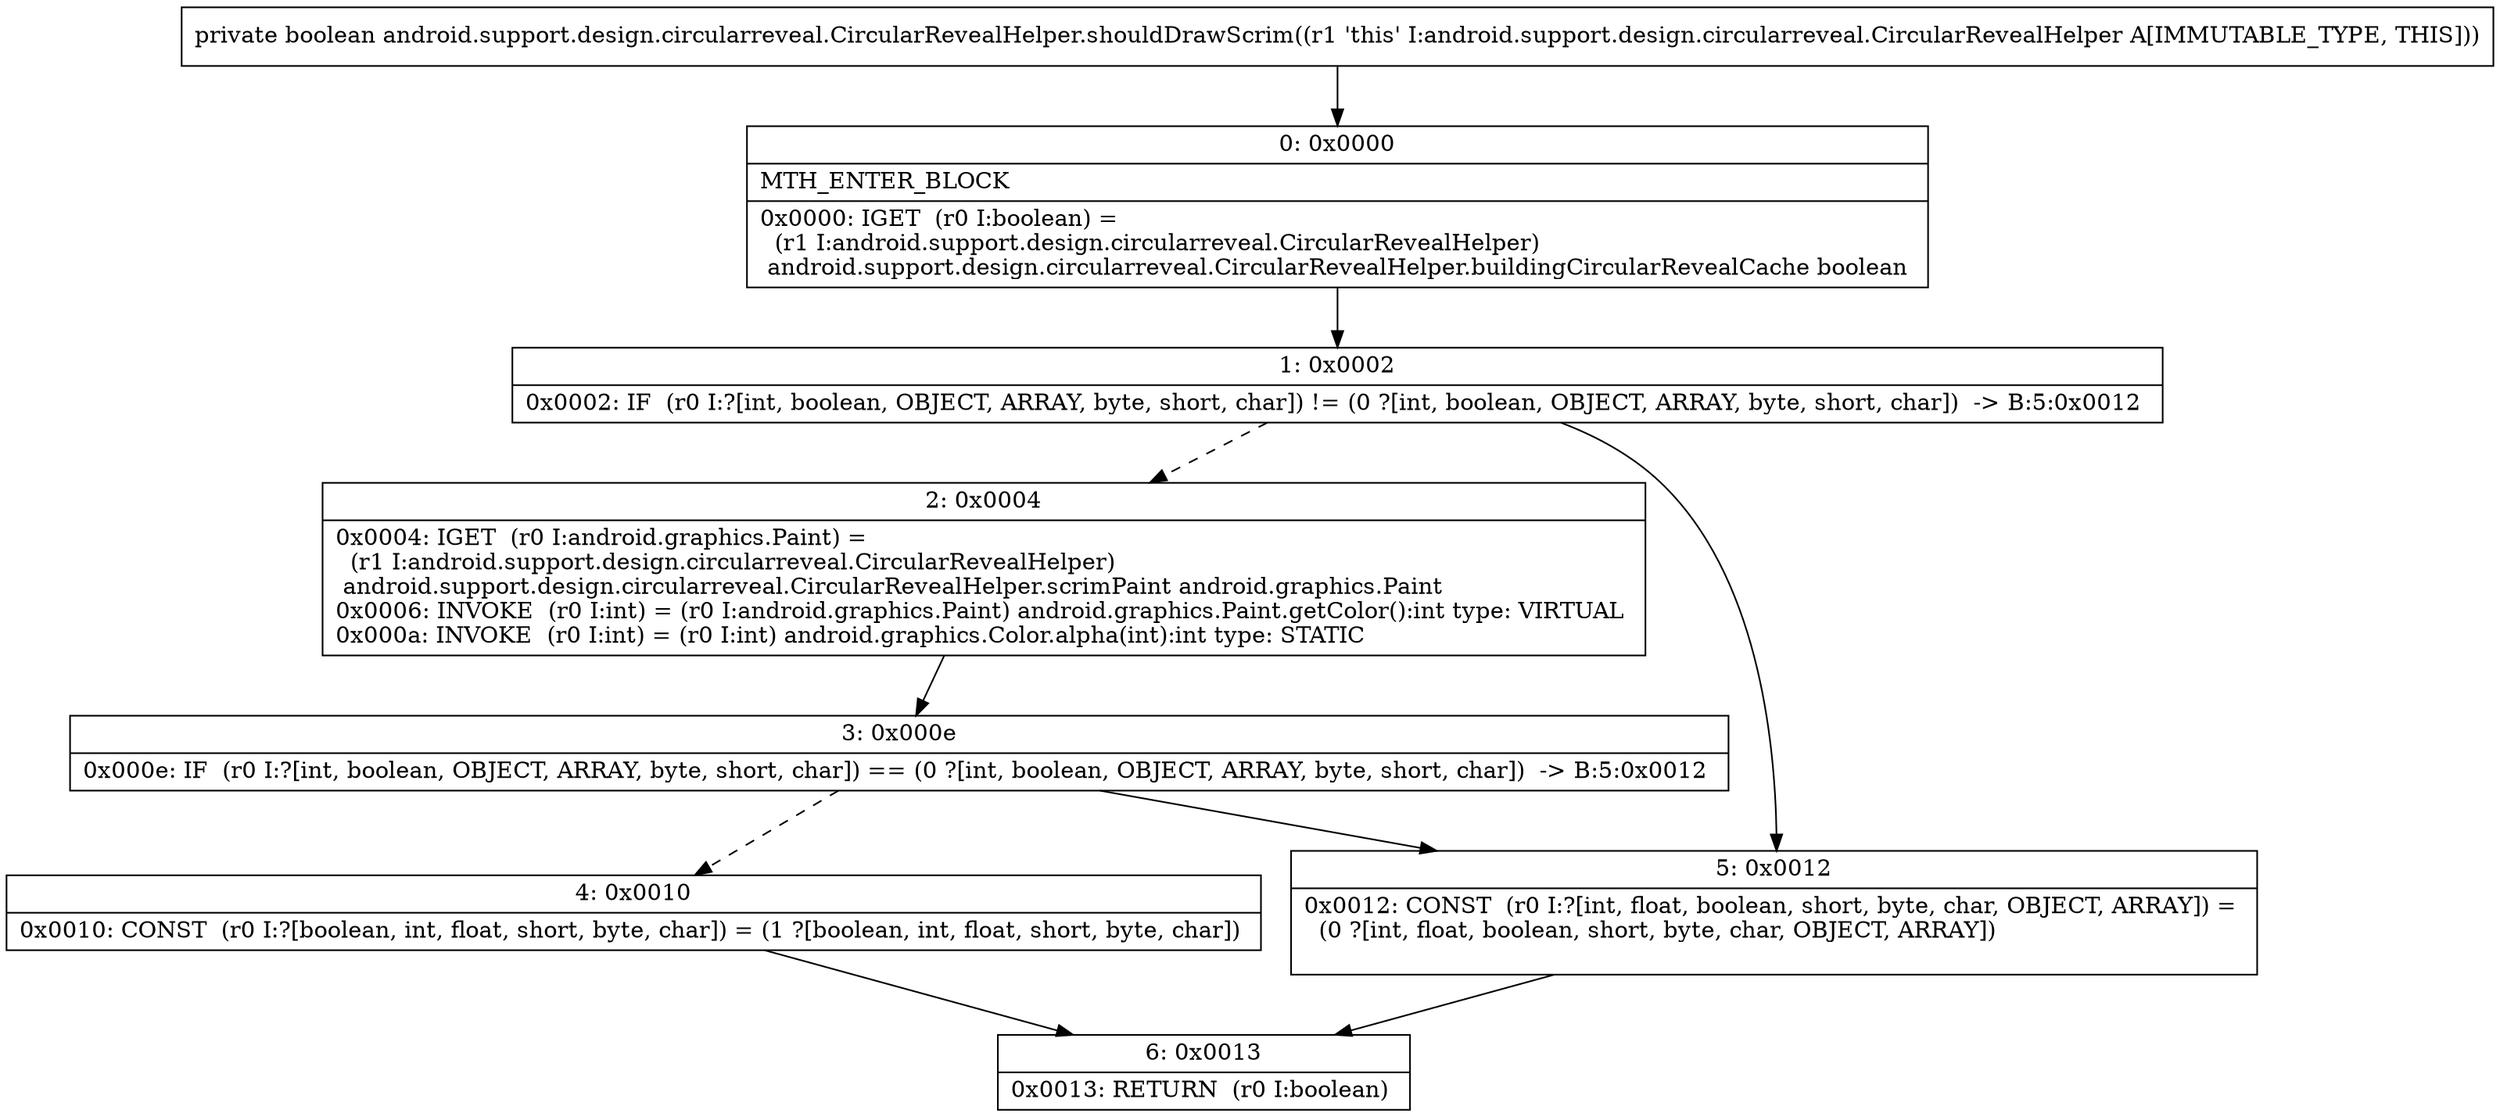 digraph "CFG forandroid.support.design.circularreveal.CircularRevealHelper.shouldDrawScrim()Z" {
Node_0 [shape=record,label="{0\:\ 0x0000|MTH_ENTER_BLOCK\l|0x0000: IGET  (r0 I:boolean) = \l  (r1 I:android.support.design.circularreveal.CircularRevealHelper)\l android.support.design.circularreveal.CircularRevealHelper.buildingCircularRevealCache boolean \l}"];
Node_1 [shape=record,label="{1\:\ 0x0002|0x0002: IF  (r0 I:?[int, boolean, OBJECT, ARRAY, byte, short, char]) != (0 ?[int, boolean, OBJECT, ARRAY, byte, short, char])  \-\> B:5:0x0012 \l}"];
Node_2 [shape=record,label="{2\:\ 0x0004|0x0004: IGET  (r0 I:android.graphics.Paint) = \l  (r1 I:android.support.design.circularreveal.CircularRevealHelper)\l android.support.design.circularreveal.CircularRevealHelper.scrimPaint android.graphics.Paint \l0x0006: INVOKE  (r0 I:int) = (r0 I:android.graphics.Paint) android.graphics.Paint.getColor():int type: VIRTUAL \l0x000a: INVOKE  (r0 I:int) = (r0 I:int) android.graphics.Color.alpha(int):int type: STATIC \l}"];
Node_3 [shape=record,label="{3\:\ 0x000e|0x000e: IF  (r0 I:?[int, boolean, OBJECT, ARRAY, byte, short, char]) == (0 ?[int, boolean, OBJECT, ARRAY, byte, short, char])  \-\> B:5:0x0012 \l}"];
Node_4 [shape=record,label="{4\:\ 0x0010|0x0010: CONST  (r0 I:?[boolean, int, float, short, byte, char]) = (1 ?[boolean, int, float, short, byte, char]) \l}"];
Node_5 [shape=record,label="{5\:\ 0x0012|0x0012: CONST  (r0 I:?[int, float, boolean, short, byte, char, OBJECT, ARRAY]) = \l  (0 ?[int, float, boolean, short, byte, char, OBJECT, ARRAY])\l \l}"];
Node_6 [shape=record,label="{6\:\ 0x0013|0x0013: RETURN  (r0 I:boolean) \l}"];
MethodNode[shape=record,label="{private boolean android.support.design.circularreveal.CircularRevealHelper.shouldDrawScrim((r1 'this' I:android.support.design.circularreveal.CircularRevealHelper A[IMMUTABLE_TYPE, THIS])) }"];
MethodNode -> Node_0;
Node_0 -> Node_1;
Node_1 -> Node_2[style=dashed];
Node_1 -> Node_5;
Node_2 -> Node_3;
Node_3 -> Node_4[style=dashed];
Node_3 -> Node_5;
Node_4 -> Node_6;
Node_5 -> Node_6;
}

